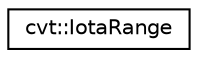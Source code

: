 digraph "Graphical Class Hierarchy"
{
 // LATEX_PDF_SIZE
  edge [fontname="Helvetica",fontsize="10",labelfontname="Helvetica",labelfontsize="10"];
  node [fontname="Helvetica",fontsize="10",shape=record];
  rankdir="LR";
  Node0 [label="cvt::IotaRange",height=0.2,width=0.4,color="black", fillcolor="white", style="filled",URL="$df/d35/structcvt_1_1IotaRange.html",tooltip=" "];
}
